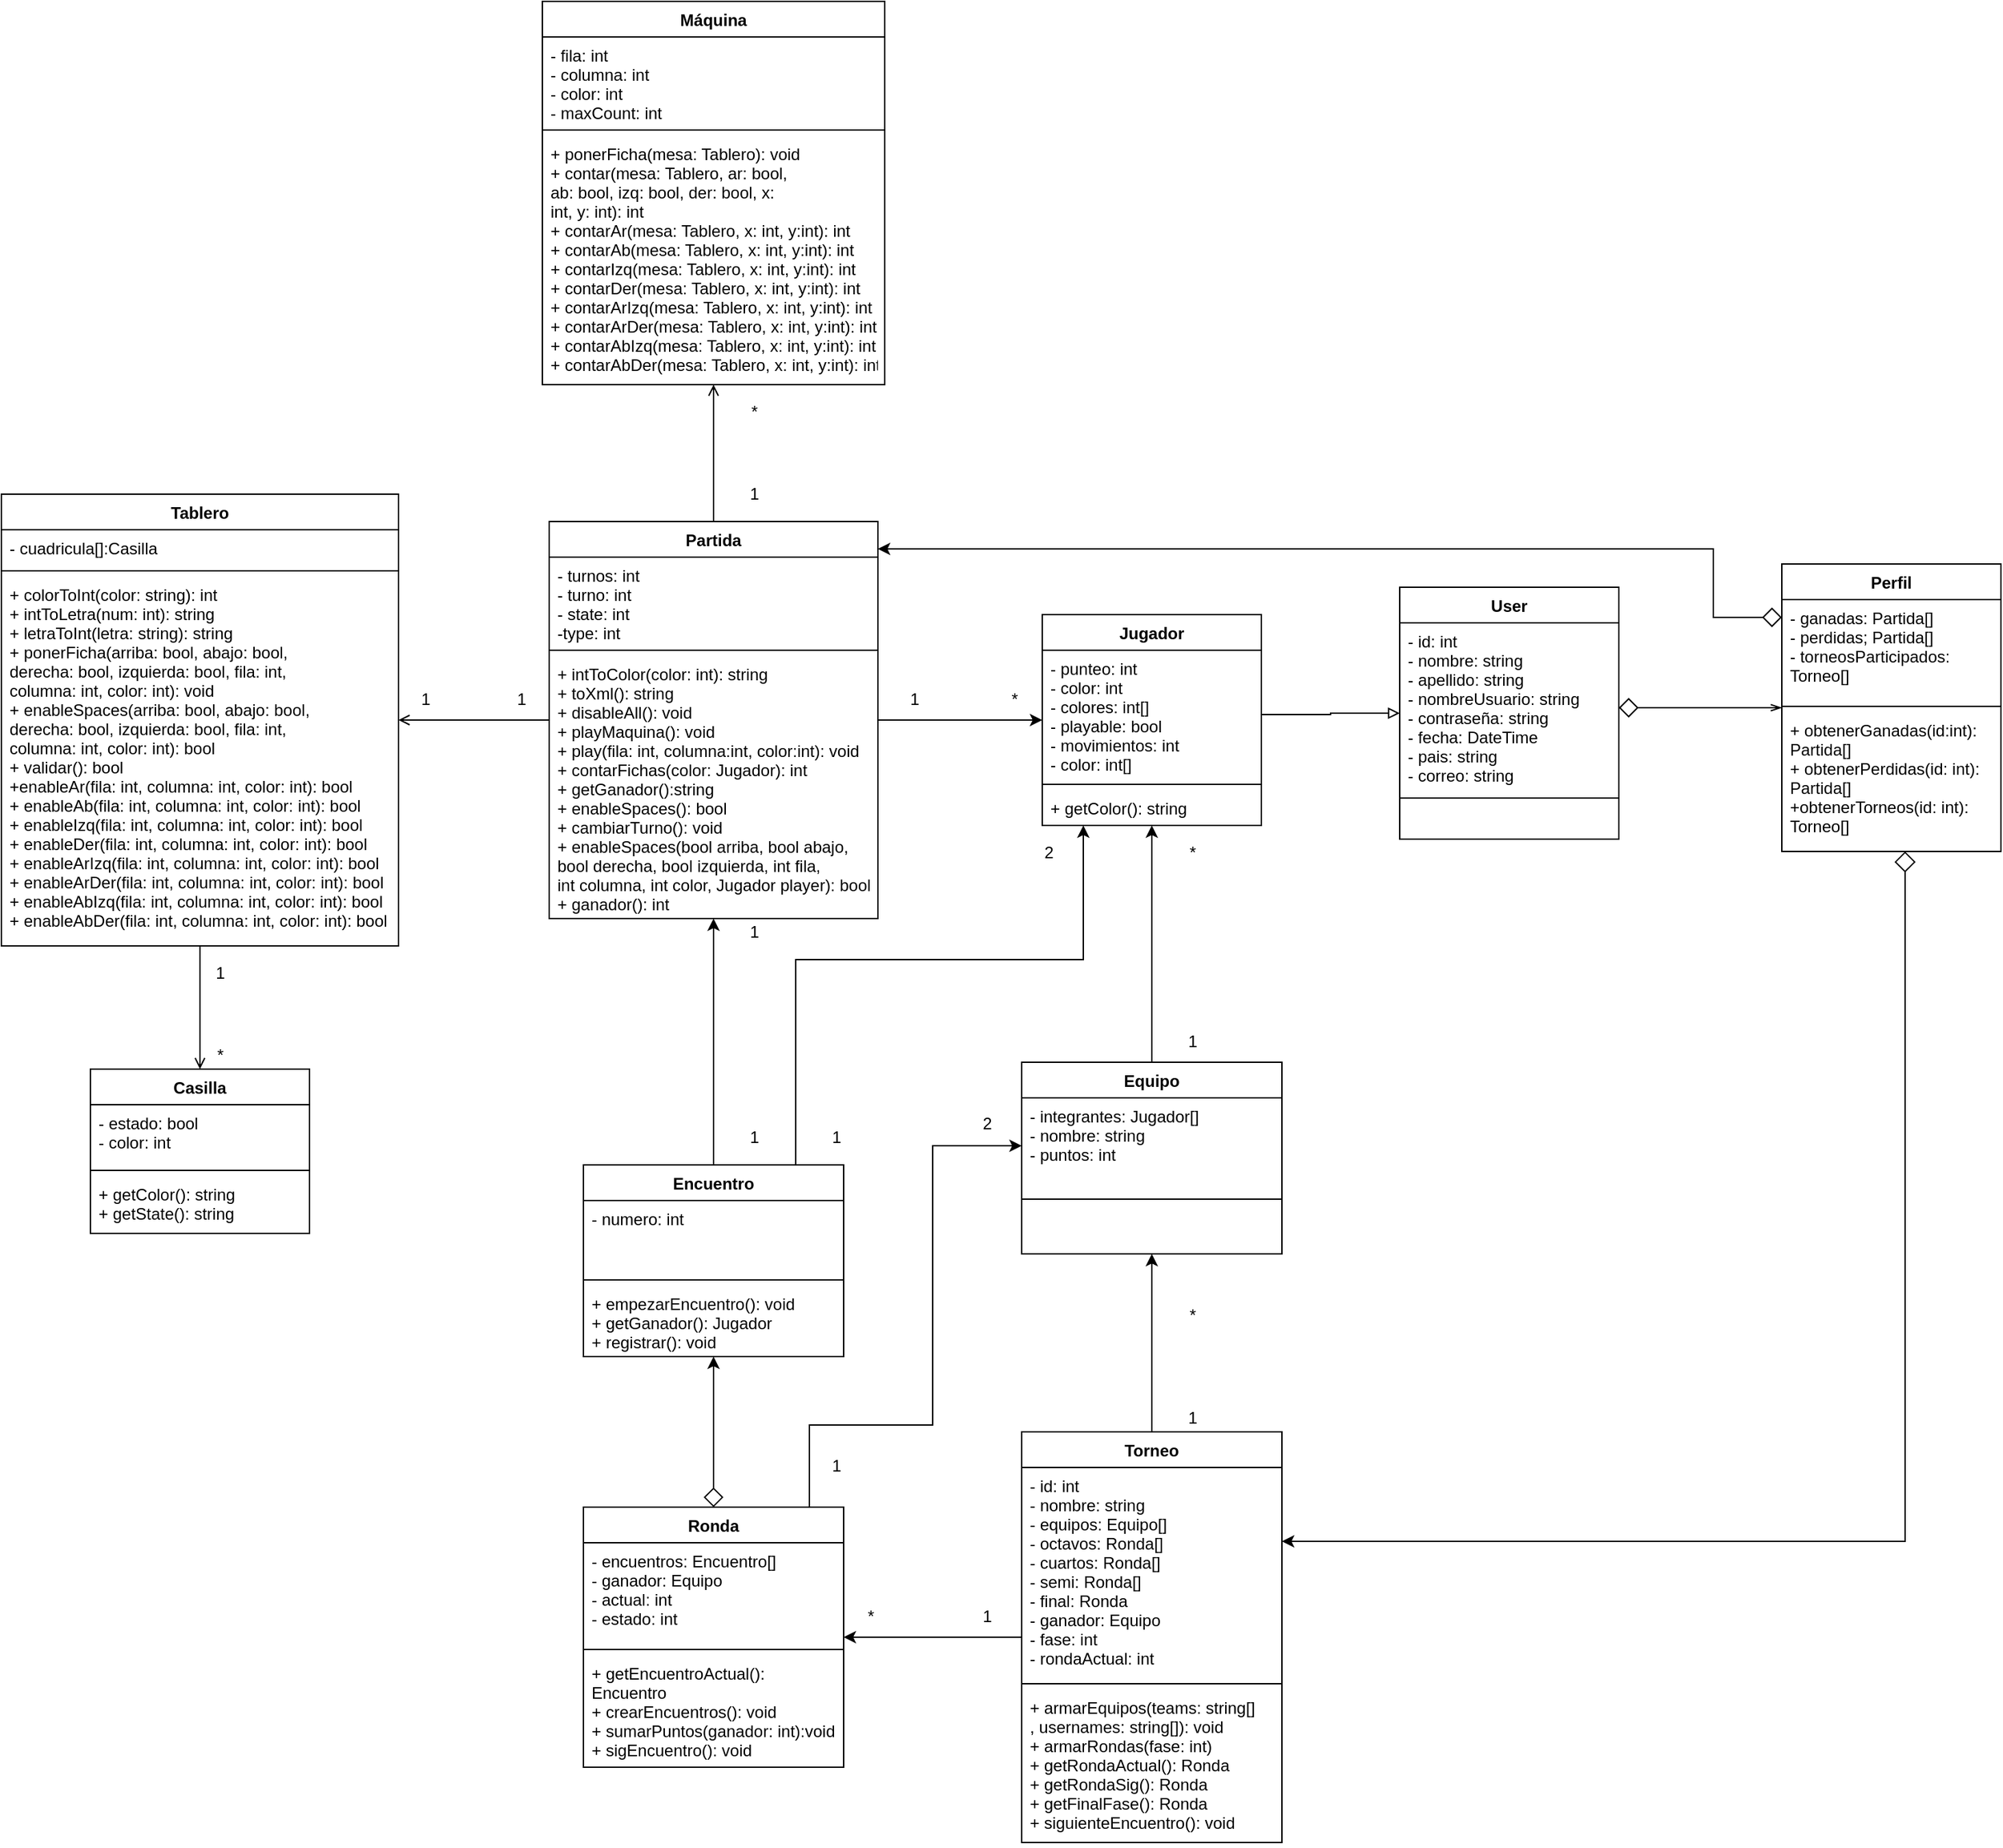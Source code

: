 <mxfile version="13.7.9" type="device"><diagram id="zqXvBUsn1tuhnHDZ04eM" name="Página-1"><mxGraphModel dx="706" dy="408" grid="1" gridSize="10" guides="1" tooltips="1" connect="1" arrows="1" fold="1" page="1" pageScale="1" pageWidth="827" pageHeight="1169" math="0" shadow="0"><root><mxCell id="0"/><mxCell id="1" parent="0"/><mxCell id="V39aKOCtE2Rht4g8Wbvk-9" style="edgeStyle=orthogonalEdgeStyle;rounded=0;orthogonalLoop=1;jettySize=auto;html=1;endArrow=block;endFill=0;" parent="1" source="V39aKOCtE2Rht4g8Wbvk-6" target="V39aKOCtE2Rht4g8Wbvk-1" edge="1"><mxGeometry relative="1" as="geometry"/></mxCell><mxCell id="V39aKOCtE2Rht4g8Wbvk-20" style="edgeStyle=orthogonalEdgeStyle;rounded=0;orthogonalLoop=1;jettySize=auto;html=1;endArrow=open;endFill=0;" parent="1" source="V39aKOCtE2Rht4g8Wbvk-10" target="V39aKOCtE2Rht4g8Wbvk-16" edge="1"><mxGeometry relative="1" as="geometry"/></mxCell><mxCell id="V39aKOCtE2Rht4g8Wbvk-25" style="edgeStyle=orthogonalEdgeStyle;rounded=0;orthogonalLoop=1;jettySize=auto;html=1;endArrow=open;endFill=0;" parent="1" source="V39aKOCtE2Rht4g8Wbvk-10" target="V39aKOCtE2Rht4g8Wbvk-21" edge="1"><mxGeometry relative="1" as="geometry"/></mxCell><mxCell id="8XqmaxiwfkpLbpzCr7fK-34" style="edgeStyle=orthogonalEdgeStyle;rounded=0;orthogonalLoop=1;jettySize=auto;html=1;" parent="1" source="V39aKOCtE2Rht4g8Wbvk-10" target="V39aKOCtE2Rht4g8Wbvk-5" edge="1"><mxGeometry relative="1" as="geometry"/></mxCell><mxCell id="V39aKOCtE2Rht4g8Wbvk-10" value="Partida" style="swimlane;fontStyle=1;align=center;verticalAlign=top;childLayout=stackLayout;horizontal=1;startSize=26;horizontalStack=0;resizeParent=1;resizeParentMax=0;resizeLast=0;collapsible=1;marginBottom=0;" parent="1" vertex="1"><mxGeometry x="540" y="430" width="240" height="290" as="geometry"/></mxCell><mxCell id="V39aKOCtE2Rht4g8Wbvk-11" value="- turnos: int&#10;- turno: int&#10;- state: int&#10;-type: int" style="text;strokeColor=none;fillColor=none;align=left;verticalAlign=top;spacingLeft=4;spacingRight=4;overflow=hidden;rotatable=0;points=[[0,0.5],[1,0.5]];portConstraint=eastwest;" parent="V39aKOCtE2Rht4g8Wbvk-10" vertex="1"><mxGeometry y="26" width="240" height="64" as="geometry"/></mxCell><mxCell id="V39aKOCtE2Rht4g8Wbvk-12" value="" style="line;strokeWidth=1;fillColor=none;align=left;verticalAlign=middle;spacingTop=-1;spacingLeft=3;spacingRight=3;rotatable=0;labelPosition=right;points=[];portConstraint=eastwest;" parent="V39aKOCtE2Rht4g8Wbvk-10" vertex="1"><mxGeometry y="90" width="240" height="8" as="geometry"/></mxCell><mxCell id="V39aKOCtE2Rht4g8Wbvk-13" value="+ intToColor(color: int): string&#10;+ toXml(): string&#10;+ disableAll(): void&#10;+ playMaquina(): void&#10;+ play(fila: int, columna:int, color:int): void&#10;+ contarFichas(color: Jugador): int&#10;+ getGanador():string&#10;+ enableSpaces(): bool&#10;+ cambiarTurno(): void&#10;+ enableSpaces(bool arriba, bool abajo, &#10;bool derecha, bool izquierda, int fila, &#10;int columna, int color, Jugador player): bool&#10;+ ganador(): int" style="text;strokeColor=none;fillColor=none;align=left;verticalAlign=top;spacingLeft=4;spacingRight=4;overflow=hidden;rotatable=0;points=[[0,0.5],[1,0.5]];portConstraint=eastwest;" parent="V39aKOCtE2Rht4g8Wbvk-10" vertex="1"><mxGeometry y="98" width="240" height="192" as="geometry"/></mxCell><mxCell id="V39aKOCtE2Rht4g8Wbvk-30" style="edgeStyle=orthogonalEdgeStyle;rounded=0;orthogonalLoop=1;jettySize=auto;html=1;entryX=0.5;entryY=0;entryDx=0;entryDy=0;endArrow=open;endFill=0;" parent="1" source="V39aKOCtE2Rht4g8Wbvk-21" target="V39aKOCtE2Rht4g8Wbvk-26" edge="1"><mxGeometry relative="1" as="geometry"/></mxCell><mxCell id="V39aKOCtE2Rht4g8Wbvk-42" style="edgeStyle=orthogonalEdgeStyle;rounded=0;orthogonalLoop=1;jettySize=auto;html=1;startArrow=diamond;startFill=0;endArrow=openThin;endFill=0;endSize=6;targetPerimeterSpacing=0;startSize=12;" parent="1" source="V39aKOCtE2Rht4g8Wbvk-2" target="V39aKOCtE2Rht4g8Wbvk-38" edge="1"><mxGeometry relative="1" as="geometry"/></mxCell><mxCell id="V39aKOCtE2Rht4g8Wbvk-48" value="1" style="text;html=1;strokeColor=none;fillColor=none;align=center;verticalAlign=middle;whiteSpace=wrap;rounded=0;" parent="1" vertex="1"><mxGeometry x="500" y="550" width="40" height="20" as="geometry"/></mxCell><mxCell id="V39aKOCtE2Rht4g8Wbvk-49" value="1" style="text;html=1;strokeColor=none;fillColor=none;align=center;verticalAlign=middle;whiteSpace=wrap;rounded=0;" parent="1" vertex="1"><mxGeometry x="430" y="550" width="40" height="20" as="geometry"/></mxCell><mxCell id="V39aKOCtE2Rht4g8Wbvk-50" value="1" style="text;html=1;strokeColor=none;fillColor=none;align=center;verticalAlign=middle;whiteSpace=wrap;rounded=0;" parent="1" vertex="1"><mxGeometry x="280" y="750" width="40" height="20" as="geometry"/></mxCell><mxCell id="V39aKOCtE2Rht4g8Wbvk-51" value="*" style="text;html=1;strokeColor=none;fillColor=none;align=center;verticalAlign=middle;whiteSpace=wrap;rounded=0;" parent="1" vertex="1"><mxGeometry x="280" y="810" width="40" height="20" as="geometry"/></mxCell><mxCell id="V39aKOCtE2Rht4g8Wbvk-26" value="Casilla" style="swimlane;fontStyle=1;align=center;verticalAlign=top;childLayout=stackLayout;horizontal=1;startSize=26;horizontalStack=0;resizeParent=1;resizeParentMax=0;resizeLast=0;collapsible=1;marginBottom=0;" parent="1" vertex="1"><mxGeometry x="205" y="830" width="160" height="120" as="geometry"/></mxCell><mxCell id="V39aKOCtE2Rht4g8Wbvk-27" value="- estado: bool&#10;- color: int" style="text;strokeColor=none;fillColor=none;align=left;verticalAlign=top;spacingLeft=4;spacingRight=4;overflow=hidden;rotatable=0;points=[[0,0.5],[1,0.5]];portConstraint=eastwest;" parent="V39aKOCtE2Rht4g8Wbvk-26" vertex="1"><mxGeometry y="26" width="160" height="44" as="geometry"/></mxCell><mxCell id="V39aKOCtE2Rht4g8Wbvk-28" value="" style="line;strokeWidth=1;fillColor=none;align=left;verticalAlign=middle;spacingTop=-1;spacingLeft=3;spacingRight=3;rotatable=0;labelPosition=right;points=[];portConstraint=eastwest;" parent="V39aKOCtE2Rht4g8Wbvk-26" vertex="1"><mxGeometry y="70" width="160" height="8" as="geometry"/></mxCell><mxCell id="V39aKOCtE2Rht4g8Wbvk-29" value="+ getColor(): string&#10;+ getState(): string" style="text;strokeColor=none;fillColor=none;align=left;verticalAlign=top;spacingLeft=4;spacingRight=4;overflow=hidden;rotatable=0;points=[[0,0.5],[1,0.5]];portConstraint=eastwest;" parent="V39aKOCtE2Rht4g8Wbvk-26" vertex="1"><mxGeometry y="78" width="160" height="42" as="geometry"/></mxCell><mxCell id="V39aKOCtE2Rht4g8Wbvk-21" value="Tablero" style="swimlane;fontStyle=1;align=center;verticalAlign=top;childLayout=stackLayout;horizontal=1;startSize=26;horizontalStack=0;resizeParent=1;resizeParentMax=0;resizeLast=0;collapsible=1;marginBottom=0;" parent="1" vertex="1"><mxGeometry x="140" y="410" width="290" height="330" as="geometry"/></mxCell><mxCell id="V39aKOCtE2Rht4g8Wbvk-22" value="- cuadricula[]:Casilla" style="text;strokeColor=none;fillColor=none;align=left;verticalAlign=top;spacingLeft=4;spacingRight=4;overflow=hidden;rotatable=0;points=[[0,0.5],[1,0.5]];portConstraint=eastwest;" parent="V39aKOCtE2Rht4g8Wbvk-21" vertex="1"><mxGeometry y="26" width="290" height="26" as="geometry"/></mxCell><mxCell id="V39aKOCtE2Rht4g8Wbvk-23" value="" style="line;strokeWidth=1;fillColor=none;align=left;verticalAlign=middle;spacingTop=-1;spacingLeft=3;spacingRight=3;rotatable=0;labelPosition=right;points=[];portConstraint=eastwest;" parent="V39aKOCtE2Rht4g8Wbvk-21" vertex="1"><mxGeometry y="52" width="290" height="8" as="geometry"/></mxCell><mxCell id="V39aKOCtE2Rht4g8Wbvk-24" value="+ colorToInt(color: string): int&#10;+ intToLetra(num: int): string&#10;+ letraToInt(letra: string): string&#10;+ ponerFicha(arriba: bool, abajo: bool, &#10;derecha: bool, izquierda: bool, fila: int, &#10;columna: int, color: int): void&#10;+ enableSpaces(arriba: bool, abajo: bool,&#10;derecha: bool, izquierda: bool, fila: int, &#10;columna: int, color: int): bool&#10;+ validar(): bool&#10;+enableAr(fila: int, columna: int, color: int): bool&#10;+ enableAb(fila: int, columna: int, color: int): bool&#10;+ enableIzq(fila: int, columna: int, color: int): bool&#10;+ enableDer(fila: int, columna: int, color: int): bool&#10;+ enableArIzq(fila: int, columna: int, color: int): bool&#10;+ enableArDer(fila: int, columna: int, color: int): bool&#10;+ enableAbIzq(fila: int, columna: int, color: int): bool&#10;+ enableAbDer(fila: int, columna: int, color: int): bool" style="text;strokeColor=none;fillColor=none;align=left;verticalAlign=top;spacingLeft=4;spacingRight=4;overflow=hidden;rotatable=0;points=[[0,0.5],[1,0.5]];portConstraint=eastwest;" parent="V39aKOCtE2Rht4g8Wbvk-21" vertex="1"><mxGeometry y="60" width="290" height="270" as="geometry"/></mxCell><mxCell id="8XqmaxiwfkpLbpzCr7fK-19" style="edgeStyle=orthogonalEdgeStyle;rounded=0;orthogonalLoop=1;jettySize=auto;html=1;startArrow=none;startFill=0;sourcePerimeterSpacing=0;targetPerimeterSpacing=0;startSize=12;" parent="1" source="8XqmaxiwfkpLbpzCr7fK-11" target="V39aKOCtE2Rht4g8Wbvk-10" edge="1"><mxGeometry relative="1" as="geometry"/></mxCell><mxCell id="8XqmaxiwfkpLbpzCr7fK-22" style="edgeStyle=orthogonalEdgeStyle;rounded=0;orthogonalLoop=1;jettySize=auto;html=1;startArrow=diamond;startFill=0;startSize=12;" parent="1" source="8XqmaxiwfkpLbpzCr7fK-15" target="8XqmaxiwfkpLbpzCr7fK-11" edge="1"><mxGeometry relative="1" as="geometry"/></mxCell><mxCell id="fP7Px3m5War8uued48ED-1" style="edgeStyle=orthogonalEdgeStyle;rounded=0;orthogonalLoop=1;jettySize=auto;html=1;startArrow=diamond;startFill=0;startSize=12;" parent="1" source="V39aKOCtE2Rht4g8Wbvk-38" target="V39aKOCtE2Rht4g8Wbvk-10" edge="1"><mxGeometry relative="1" as="geometry"><Array as="points"><mxPoint x="1390" y="500"/><mxPoint x="1390" y="450"/></Array></mxGeometry></mxCell><mxCell id="fP7Px3m5War8uued48ED-2" style="edgeStyle=orthogonalEdgeStyle;rounded=0;orthogonalLoop=1;jettySize=auto;html=1;startArrow=diamond;startFill=0;startSize=13;" parent="1" source="V39aKOCtE2Rht4g8Wbvk-38" target="V39aKOCtE2Rht4g8Wbvk-31" edge="1"><mxGeometry relative="1" as="geometry"><Array as="points"><mxPoint x="1530" y="1175"/></Array></mxGeometry></mxCell><mxCell id="V39aKOCtE2Rht4g8Wbvk-38" value="Perfil" style="swimlane;fontStyle=1;align=center;verticalAlign=top;childLayout=stackLayout;horizontal=1;startSize=26;horizontalStack=0;resizeParent=1;resizeParentMax=0;resizeLast=0;collapsible=1;marginBottom=0;" parent="1" vertex="1"><mxGeometry x="1440" y="461" width="160" height="210" as="geometry"/></mxCell><mxCell id="V39aKOCtE2Rht4g8Wbvk-39" value="- ganadas: Partida[]&#10;- perdidas; Partida[]&#10;- torneosParticipados: &#10;Torneo[]" style="text;strokeColor=none;fillColor=none;align=left;verticalAlign=top;spacingLeft=4;spacingRight=4;overflow=hidden;rotatable=0;points=[[0,0.5],[1,0.5]];portConstraint=eastwest;" parent="V39aKOCtE2Rht4g8Wbvk-38" vertex="1"><mxGeometry y="26" width="160" height="74" as="geometry"/></mxCell><mxCell id="V39aKOCtE2Rht4g8Wbvk-40" value="" style="line;strokeWidth=1;fillColor=none;align=left;verticalAlign=middle;spacingTop=-1;spacingLeft=3;spacingRight=3;rotatable=0;labelPosition=right;points=[];portConstraint=eastwest;" parent="V39aKOCtE2Rht4g8Wbvk-38" vertex="1"><mxGeometry y="100" width="160" height="8" as="geometry"/></mxCell><mxCell id="V39aKOCtE2Rht4g8Wbvk-41" value="+ obtenerGanadas(id:int):&#10;Partida[]&#10;+ obtenerPerdidas(id: int):&#10;Partida[]&#10;+obtenerTorneos(id: int):&#10;Torneo[]" style="text;strokeColor=none;fillColor=none;align=left;verticalAlign=top;spacingLeft=4;spacingRight=4;overflow=hidden;rotatable=0;points=[[0,0.5],[1,0.5]];portConstraint=eastwest;" parent="V39aKOCtE2Rht4g8Wbvk-38" vertex="1"><mxGeometry y="108" width="160" height="102" as="geometry"/></mxCell><mxCell id="8XqmaxiwfkpLbpzCr7fK-26" value="1" style="text;html=1;strokeColor=none;fillColor=none;align=center;verticalAlign=middle;whiteSpace=wrap;rounded=0;" parent="1" vertex="1"><mxGeometry x="670" y="870" width="40" height="20" as="geometry"/></mxCell><mxCell id="V39aKOCtE2Rht4g8Wbvk-16" value="Máquina" style="swimlane;fontStyle=1;align=center;verticalAlign=top;childLayout=stackLayout;horizontal=1;startSize=26;horizontalStack=0;resizeParent=1;resizeParentMax=0;resizeLast=0;collapsible=1;marginBottom=0;" parent="1" vertex="1"><mxGeometry x="535" y="50" width="250" height="280" as="geometry"/></mxCell><mxCell id="V39aKOCtE2Rht4g8Wbvk-17" value="- fila: int&#10;- columna: int&#10;- color: int&#10;- maxCount: int" style="text;strokeColor=none;fillColor=none;align=left;verticalAlign=top;spacingLeft=4;spacingRight=4;overflow=hidden;rotatable=0;points=[[0,0.5],[1,0.5]];portConstraint=eastwest;" parent="V39aKOCtE2Rht4g8Wbvk-16" vertex="1"><mxGeometry y="26" width="250" height="64" as="geometry"/></mxCell><mxCell id="V39aKOCtE2Rht4g8Wbvk-18" value="" style="line;strokeWidth=1;fillColor=none;align=left;verticalAlign=middle;spacingTop=-1;spacingLeft=3;spacingRight=3;rotatable=0;labelPosition=right;points=[];portConstraint=eastwest;" parent="V39aKOCtE2Rht4g8Wbvk-16" vertex="1"><mxGeometry y="90" width="250" height="8" as="geometry"/></mxCell><mxCell id="V39aKOCtE2Rht4g8Wbvk-19" value="+ ponerFicha(mesa: Tablero): void&#10;+ contar(mesa: Tablero, ar: bool,&#10;ab: bool, izq: bool, der: bool, x:&#10;int, y: int): int&#10;+ contarAr(mesa: Tablero, x: int, y:int): int&#10;+ contarAb(mesa: Tablero, x: int, y:int): int&#10;+ contarIzq(mesa: Tablero, x: int, y:int): int&#10;+ contarDer(mesa: Tablero, x: int, y:int): int&#10;+ contarArIzq(mesa: Tablero, x: int, y:int): int&#10;+ contarArDer(mesa: Tablero, x: int, y:int): int&#10;+ contarAbIzq(mesa: Tablero, x: int, y:int): int&#10;+ contarAbDer(mesa: Tablero, x: int, y:int): int" style="text;strokeColor=none;fillColor=none;align=left;verticalAlign=top;spacingLeft=4;spacingRight=4;overflow=hidden;rotatable=0;points=[[0,0.5],[1,0.5]];portConstraint=eastwest;" parent="V39aKOCtE2Rht4g8Wbvk-16" vertex="1"><mxGeometry y="98" width="250" height="182" as="geometry"/></mxCell><mxCell id="V39aKOCtE2Rht4g8Wbvk-5" value="Jugador" style="swimlane;fontStyle=1;align=center;verticalAlign=top;childLayout=stackLayout;horizontal=1;startSize=26;horizontalStack=0;resizeParent=1;resizeParentMax=0;resizeLast=0;collapsible=1;marginBottom=0;" parent="1" vertex="1"><mxGeometry x="900" y="498" width="160" height="154" as="geometry"/></mxCell><mxCell id="V39aKOCtE2Rht4g8Wbvk-6" value="- punteo: int&#10;- color: int&#10;- colores: int[]&#10;- playable: bool&#10;- movimientos: int&#10;- color: int[]" style="text;strokeColor=none;fillColor=none;align=left;verticalAlign=top;spacingLeft=4;spacingRight=4;overflow=hidden;rotatable=0;points=[[0,0.5],[1,0.5]];portConstraint=eastwest;" parent="V39aKOCtE2Rht4g8Wbvk-5" vertex="1"><mxGeometry y="26" width="160" height="94" as="geometry"/></mxCell><mxCell id="V39aKOCtE2Rht4g8Wbvk-7" value="" style="line;strokeWidth=1;fillColor=none;align=left;verticalAlign=middle;spacingTop=-1;spacingLeft=3;spacingRight=3;rotatable=0;labelPosition=right;points=[];portConstraint=eastwest;" parent="V39aKOCtE2Rht4g8Wbvk-5" vertex="1"><mxGeometry y="120" width="160" height="8" as="geometry"/></mxCell><mxCell id="V39aKOCtE2Rht4g8Wbvk-8" value="+ getColor(): string" style="text;strokeColor=none;fillColor=none;align=left;verticalAlign=top;spacingLeft=4;spacingRight=4;overflow=hidden;rotatable=0;points=[[0,0.5],[1,0.5]];portConstraint=eastwest;" parent="V39aKOCtE2Rht4g8Wbvk-5" vertex="1"><mxGeometry y="128" width="160" height="26" as="geometry"/></mxCell><mxCell id="V39aKOCtE2Rht4g8Wbvk-1" value="User" style="swimlane;fontStyle=1;align=center;verticalAlign=top;childLayout=stackLayout;horizontal=1;startSize=26;horizontalStack=0;resizeParent=1;resizeParentMax=0;resizeLast=0;collapsible=1;marginBottom=0;" parent="1" vertex="1"><mxGeometry x="1161" y="478" width="160" height="184" as="geometry"/></mxCell><mxCell id="V39aKOCtE2Rht4g8Wbvk-2" value="- id: int&#10;- nombre: string&#10;- apellido: string&#10;- nombreUsuario: string&#10;- contraseña: string&#10;- fecha: DateTime&#10;- pais: string&#10;- correo: string" style="text;strokeColor=none;fillColor=none;align=left;verticalAlign=top;spacingLeft=4;spacingRight=4;overflow=hidden;rotatable=0;points=[[0,0.5],[1,0.5]];portConstraint=eastwest;" parent="V39aKOCtE2Rht4g8Wbvk-1" vertex="1"><mxGeometry y="26" width="160" height="124" as="geometry"/></mxCell><mxCell id="V39aKOCtE2Rht4g8Wbvk-3" value="" style="line;strokeWidth=1;fillColor=none;align=left;verticalAlign=middle;spacingTop=-1;spacingLeft=3;spacingRight=3;rotatable=0;labelPosition=right;points=[];portConstraint=eastwest;" parent="V39aKOCtE2Rht4g8Wbvk-1" vertex="1"><mxGeometry y="150" width="160" height="8" as="geometry"/></mxCell><mxCell id="V39aKOCtE2Rht4g8Wbvk-4" value=" " style="text;strokeColor=none;fillColor=none;align=left;verticalAlign=top;spacingLeft=4;spacingRight=4;overflow=hidden;rotatable=0;points=[[0,0.5],[1,0.5]];portConstraint=eastwest;" parent="V39aKOCtE2Rht4g8Wbvk-1" vertex="1"><mxGeometry y="158" width="160" height="26" as="geometry"/></mxCell><mxCell id="8XqmaxiwfkpLbpzCr7fK-35" style="edgeStyle=orthogonalEdgeStyle;rounded=0;orthogonalLoop=1;jettySize=auto;html=1;" parent="1" source="8XqmaxiwfkpLbpzCr7fK-28" target="V39aKOCtE2Rht4g8Wbvk-5" edge="1"><mxGeometry relative="1" as="geometry"/></mxCell><mxCell id="8XqmaxiwfkpLbpzCr7fK-28" value="Equipo" style="swimlane;fontStyle=1;align=center;verticalAlign=top;childLayout=stackLayout;horizontal=1;startSize=26;horizontalStack=0;resizeParent=1;resizeParentMax=0;resizeLast=0;collapsible=1;marginBottom=0;" parent="1" vertex="1"><mxGeometry x="885" y="825" width="190" height="140" as="geometry"/></mxCell><mxCell id="8XqmaxiwfkpLbpzCr7fK-29" value="- integrantes: Jugador[]&#10;- nombre: string&#10;- puntos: int" style="text;strokeColor=none;fillColor=none;align=left;verticalAlign=top;spacingLeft=4;spacingRight=4;overflow=hidden;rotatable=0;points=[[0,0.5],[1,0.5]];portConstraint=eastwest;" parent="8XqmaxiwfkpLbpzCr7fK-28" vertex="1"><mxGeometry y="26" width="190" height="70" as="geometry"/></mxCell><mxCell id="8XqmaxiwfkpLbpzCr7fK-30" value="" style="line;strokeWidth=1;fillColor=none;align=left;verticalAlign=middle;spacingTop=-1;spacingLeft=3;spacingRight=3;rotatable=0;labelPosition=right;points=[];portConstraint=eastwest;" parent="8XqmaxiwfkpLbpzCr7fK-28" vertex="1"><mxGeometry y="96" width="190" height="8" as="geometry"/></mxCell><mxCell id="8XqmaxiwfkpLbpzCr7fK-31" value=" " style="text;strokeColor=none;fillColor=none;align=left;verticalAlign=top;spacingLeft=4;spacingRight=4;overflow=hidden;rotatable=0;points=[[0,0.5],[1,0.5]];portConstraint=eastwest;" parent="8XqmaxiwfkpLbpzCr7fK-28" vertex="1"><mxGeometry y="104" width="190" height="36" as="geometry"/></mxCell><mxCell id="8XqmaxiwfkpLbpzCr7fK-37" style="edgeStyle=orthogonalEdgeStyle;rounded=0;orthogonalLoop=1;jettySize=auto;html=1;" parent="1" source="V39aKOCtE2Rht4g8Wbvk-31" target="8XqmaxiwfkpLbpzCr7fK-15" edge="1"><mxGeometry relative="1" as="geometry"/></mxCell><mxCell id="8XqmaxiwfkpLbpzCr7fK-41" style="edgeStyle=orthogonalEdgeStyle;rounded=0;orthogonalLoop=1;jettySize=auto;html=1;" parent="1" source="V39aKOCtE2Rht4g8Wbvk-31" target="8XqmaxiwfkpLbpzCr7fK-28" edge="1"><mxGeometry relative="1" as="geometry"/></mxCell><mxCell id="8XqmaxiwfkpLbpzCr7fK-39" value="1" style="text;html=1;strokeColor=none;fillColor=none;align=center;verticalAlign=middle;whiteSpace=wrap;rounded=0;" parent="1" vertex="1"><mxGeometry x="840" y="1220" width="40" height="20" as="geometry"/></mxCell><mxCell id="8XqmaxiwfkpLbpzCr7fK-40" value="*" style="text;html=1;strokeColor=none;fillColor=none;align=center;verticalAlign=middle;whiteSpace=wrap;rounded=0;" parent="1" vertex="1"><mxGeometry x="755" y="1220" width="40" height="20" as="geometry"/></mxCell><mxCell id="8XqmaxiwfkpLbpzCr7fK-42" value="1" style="text;html=1;strokeColor=none;fillColor=none;align=center;verticalAlign=middle;whiteSpace=wrap;rounded=0;" parent="1" vertex="1"><mxGeometry x="990" y="1075" width="40" height="20" as="geometry"/></mxCell><mxCell id="8XqmaxiwfkpLbpzCr7fK-43" value="*" style="text;html=1;strokeColor=none;fillColor=none;align=center;verticalAlign=middle;whiteSpace=wrap;rounded=0;" parent="1" vertex="1"><mxGeometry x="990" y="1000" width="40" height="20" as="geometry"/></mxCell><mxCell id="8XqmaxiwfkpLbpzCr7fK-44" value="1" style="text;html=1;strokeColor=none;fillColor=none;align=center;verticalAlign=middle;whiteSpace=wrap;rounded=0;" parent="1" vertex="1"><mxGeometry x="990" y="800" width="40" height="20" as="geometry"/></mxCell><mxCell id="8XqmaxiwfkpLbpzCr7fK-45" value="*" style="text;html=1;strokeColor=none;fillColor=none;align=center;verticalAlign=middle;whiteSpace=wrap;rounded=0;" parent="1" vertex="1"><mxGeometry x="990" y="662" width="40" height="20" as="geometry"/></mxCell><mxCell id="8XqmaxiwfkpLbpzCr7fK-46" value="1" style="text;html=1;strokeColor=none;fillColor=none;align=center;verticalAlign=middle;whiteSpace=wrap;rounded=0;" parent="1" vertex="1"><mxGeometry x="670" y="400" width="40" height="20" as="geometry"/></mxCell><mxCell id="8XqmaxiwfkpLbpzCr7fK-47" value="*" style="text;html=1;strokeColor=none;fillColor=none;align=center;verticalAlign=middle;whiteSpace=wrap;rounded=0;" parent="1" vertex="1"><mxGeometry x="670" y="340" width="40" height="20" as="geometry"/></mxCell><mxCell id="8XqmaxiwfkpLbpzCr7fK-48" value="1" style="text;html=1;strokeColor=none;fillColor=none;align=center;verticalAlign=middle;whiteSpace=wrap;rounded=0;" parent="1" vertex="1"><mxGeometry x="787" y="550" width="40" height="20" as="geometry"/></mxCell><mxCell id="8XqmaxiwfkpLbpzCr7fK-49" value="*" style="text;html=1;strokeColor=none;fillColor=none;align=center;verticalAlign=middle;whiteSpace=wrap;rounded=0;" parent="1" vertex="1"><mxGeometry x="860" y="550" width="40" height="20" as="geometry"/></mxCell><mxCell id="ezMLcWCgicSPTy4_g6Sk-1" style="edgeStyle=orthogonalEdgeStyle;rounded=0;orthogonalLoop=1;jettySize=auto;html=1;endArrow=none;endFill=0;startArrow=classic;startFill=1;" edge="1" parent="1" source="8XqmaxiwfkpLbpzCr7fK-29" target="8XqmaxiwfkpLbpzCr7fK-15"><mxGeometry relative="1" as="geometry"><Array as="points"><mxPoint x="820" y="886"/><mxPoint x="820" y="1090"/><mxPoint x="730" y="1090"/></Array></mxGeometry></mxCell><mxCell id="ezMLcWCgicSPTy4_g6Sk-2" value="1" style="text;html=1;strokeColor=none;fillColor=none;align=center;verticalAlign=middle;whiteSpace=wrap;rounded=0;" vertex="1" parent="1"><mxGeometry x="730" y="1110" width="40" height="20" as="geometry"/></mxCell><mxCell id="ezMLcWCgicSPTy4_g6Sk-3" value="2" style="text;html=1;strokeColor=none;fillColor=none;align=center;verticalAlign=middle;whiteSpace=wrap;rounded=0;" vertex="1" parent="1"><mxGeometry x="840" y="860" width="40" height="20" as="geometry"/></mxCell><mxCell id="8XqmaxiwfkpLbpzCr7fK-15" value="Ronda" style="swimlane;fontStyle=1;align=center;verticalAlign=top;childLayout=stackLayout;horizontal=1;startSize=26;horizontalStack=0;resizeParent=1;resizeParentMax=0;resizeLast=0;collapsible=1;marginBottom=0;" parent="1" vertex="1"><mxGeometry x="565" y="1150" width="190" height="190" as="geometry"/></mxCell><mxCell id="8XqmaxiwfkpLbpzCr7fK-16" value="- encuentros: Encuentro[]&#10;- ganador: Equipo&#10;- actual: int&#10;- estado: int" style="text;strokeColor=none;fillColor=none;align=left;verticalAlign=top;spacingLeft=4;spacingRight=4;overflow=hidden;rotatable=0;points=[[0,0.5],[1,0.5]];portConstraint=eastwest;" parent="8XqmaxiwfkpLbpzCr7fK-15" vertex="1"><mxGeometry y="26" width="190" height="74" as="geometry"/></mxCell><mxCell id="8XqmaxiwfkpLbpzCr7fK-17" value="" style="line;strokeWidth=1;fillColor=none;align=left;verticalAlign=middle;spacingTop=-1;spacingLeft=3;spacingRight=3;rotatable=0;labelPosition=right;points=[];portConstraint=eastwest;" parent="8XqmaxiwfkpLbpzCr7fK-15" vertex="1"><mxGeometry y="100" width="190" height="8" as="geometry"/></mxCell><mxCell id="8XqmaxiwfkpLbpzCr7fK-18" value="+ getEncuentroActual(): &#10;Encuentro&#10;+ crearEncuentros(): void&#10;+ sumarPuntos(ganador: int):void&#10;+ sigEncuentro(): void" style="text;strokeColor=none;fillColor=none;align=left;verticalAlign=top;spacingLeft=4;spacingRight=4;overflow=hidden;rotatable=0;points=[[0,0.5],[1,0.5]];portConstraint=eastwest;" parent="8XqmaxiwfkpLbpzCr7fK-15" vertex="1"><mxGeometry y="108" width="190" height="82" as="geometry"/></mxCell><mxCell id="V39aKOCtE2Rht4g8Wbvk-31" value="Torneo" style="swimlane;fontStyle=1;align=center;verticalAlign=top;childLayout=stackLayout;horizontal=1;startSize=26;horizontalStack=0;resizeParent=1;resizeParentMax=0;resizeLast=0;collapsible=1;marginBottom=0;" parent="1" vertex="1"><mxGeometry x="885" y="1095" width="190" height="300" as="geometry"/></mxCell><mxCell id="V39aKOCtE2Rht4g8Wbvk-32" value="- id: int&#10;- nombre: string&#10;- equipos: Equipo[]&#10;- octavos: Ronda[]&#10;- cuartos: Ronda[]&#10;- semi: Ronda[]&#10;- final: Ronda&#10;- ganador: Equipo&#10;- fase: int&#10;- rondaActual: int" style="text;strokeColor=none;fillColor=none;align=left;verticalAlign=top;spacingLeft=4;spacingRight=4;overflow=hidden;rotatable=0;points=[[0,0.5],[1,0.5]];portConstraint=eastwest;" parent="V39aKOCtE2Rht4g8Wbvk-31" vertex="1"><mxGeometry y="26" width="190" height="154" as="geometry"/></mxCell><mxCell id="V39aKOCtE2Rht4g8Wbvk-33" value="" style="line;strokeWidth=1;fillColor=none;align=left;verticalAlign=middle;spacingTop=-1;spacingLeft=3;spacingRight=3;rotatable=0;labelPosition=right;points=[];portConstraint=eastwest;" parent="V39aKOCtE2Rht4g8Wbvk-31" vertex="1"><mxGeometry y="180" width="190" height="8" as="geometry"/></mxCell><mxCell id="V39aKOCtE2Rht4g8Wbvk-34" value="+ armarEquipos(teams: string[]&#10;, usernames: string[]): void&#10;+ armarRondas(fase: int)&#10;+ getRondaActual(): Ronda&#10;+ getRondaSig(): Ronda&#10;+ getFinalFase(): Ronda&#10;+ siguienteEncuentro(): void" style="text;strokeColor=none;fillColor=none;align=left;verticalAlign=top;spacingLeft=4;spacingRight=4;overflow=hidden;rotatable=0;points=[[0,0.5],[1,0.5]];portConstraint=eastwest;" parent="V39aKOCtE2Rht4g8Wbvk-31" vertex="1"><mxGeometry y="188" width="190" height="112" as="geometry"/></mxCell><mxCell id="ezMLcWCgicSPTy4_g6Sk-4" value="1" style="text;html=1;strokeColor=none;fillColor=none;align=center;verticalAlign=middle;whiteSpace=wrap;rounded=0;" vertex="1" parent="1"><mxGeometry x="670" y="720" width="40" height="20" as="geometry"/></mxCell><mxCell id="ezMLcWCgicSPTy4_g6Sk-5" style="edgeStyle=orthogonalEdgeStyle;rounded=0;orthogonalLoop=1;jettySize=auto;html=1;startArrow=none;startFill=0;startSize=12;endArrow=classic;endFill=1;" edge="1" parent="1" source="8XqmaxiwfkpLbpzCr7fK-11" target="V39aKOCtE2Rht4g8Wbvk-5"><mxGeometry relative="1" as="geometry"><Array as="points"><mxPoint x="720" y="750"/><mxPoint x="930" y="750"/></Array></mxGeometry></mxCell><mxCell id="ezMLcWCgicSPTy4_g6Sk-6" value="1" style="text;html=1;strokeColor=none;fillColor=none;align=center;verticalAlign=middle;whiteSpace=wrap;rounded=0;" vertex="1" parent="1"><mxGeometry x="730" y="870" width="40" height="20" as="geometry"/></mxCell><mxCell id="ezMLcWCgicSPTy4_g6Sk-7" value="2" style="text;html=1;strokeColor=none;fillColor=none;align=center;verticalAlign=middle;whiteSpace=wrap;rounded=0;" vertex="1" parent="1"><mxGeometry x="885" y="662" width="40" height="20" as="geometry"/></mxCell><mxCell id="8XqmaxiwfkpLbpzCr7fK-11" value="Encuentro" style="swimlane;fontStyle=1;align=center;verticalAlign=top;childLayout=stackLayout;horizontal=1;startSize=26;horizontalStack=0;resizeParent=1;resizeParentMax=0;resizeLast=0;collapsible=1;marginBottom=0;" parent="1" vertex="1"><mxGeometry x="565" y="900" width="190" height="140" as="geometry"/></mxCell><mxCell id="8XqmaxiwfkpLbpzCr7fK-12" value="- numero: int" style="text;strokeColor=none;fillColor=none;align=left;verticalAlign=top;spacingLeft=4;spacingRight=4;overflow=hidden;rotatable=0;points=[[0,0.5],[1,0.5]];portConstraint=eastwest;" parent="8XqmaxiwfkpLbpzCr7fK-11" vertex="1"><mxGeometry y="26" width="190" height="54" as="geometry"/></mxCell><mxCell id="8XqmaxiwfkpLbpzCr7fK-13" value="" style="line;strokeWidth=1;fillColor=none;align=left;verticalAlign=middle;spacingTop=-1;spacingLeft=3;spacingRight=3;rotatable=0;labelPosition=right;points=[];portConstraint=eastwest;" parent="8XqmaxiwfkpLbpzCr7fK-11" vertex="1"><mxGeometry y="80" width="190" height="8" as="geometry"/></mxCell><mxCell id="8XqmaxiwfkpLbpzCr7fK-14" value="+ empezarEncuentro(): void&#10;+ getGanador(): Jugador&#10;+ registrar(): void" style="text;strokeColor=none;fillColor=none;align=left;verticalAlign=top;spacingLeft=4;spacingRight=4;overflow=hidden;rotatable=0;points=[[0,0.5],[1,0.5]];portConstraint=eastwest;" parent="8XqmaxiwfkpLbpzCr7fK-11" vertex="1"><mxGeometry y="88" width="190" height="52" as="geometry"/></mxCell></root></mxGraphModel></diagram></mxfile>